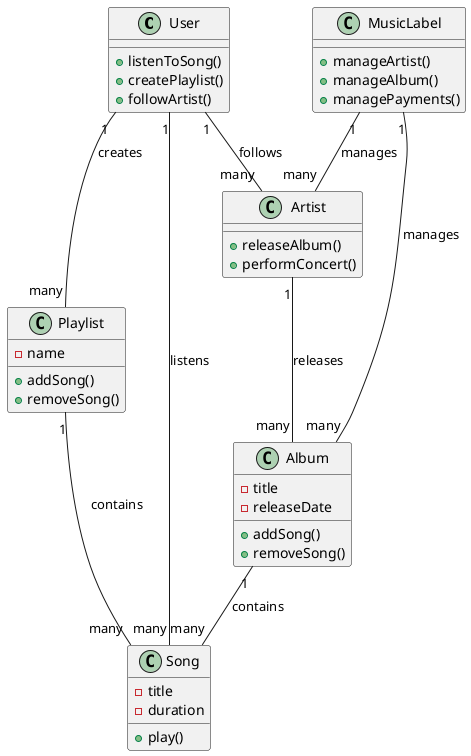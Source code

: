 @startuml
class User {
  +listenToSong()
  +createPlaylist()
  +followArtist()
}

class Artist {
  +releaseAlbum()
  +performConcert()
}

class MusicLabel {
  +manageArtist()
  +manageAlbum()
  +managePayments()
}

class Song {
  -title
  -duration
  +play()
}

class Album {
  -title
  -releaseDate
  +addSong()
  +removeSong()
}

class Playlist {
  -name
  +addSong()
  +removeSong()
}

User "1" -- "many" Artist : follows
User "1" -- "many" Song : listens
User "1" -- "many" Playlist : creates
MusicLabel "1" -- "many" Artist : manages
MusicLabel "1" -- "many" Album : manages
Artist "1" -- "many" Album : releases
Album "1" -- "many" Song : contains
Playlist "1" -- "many" Song : contains
@enduml